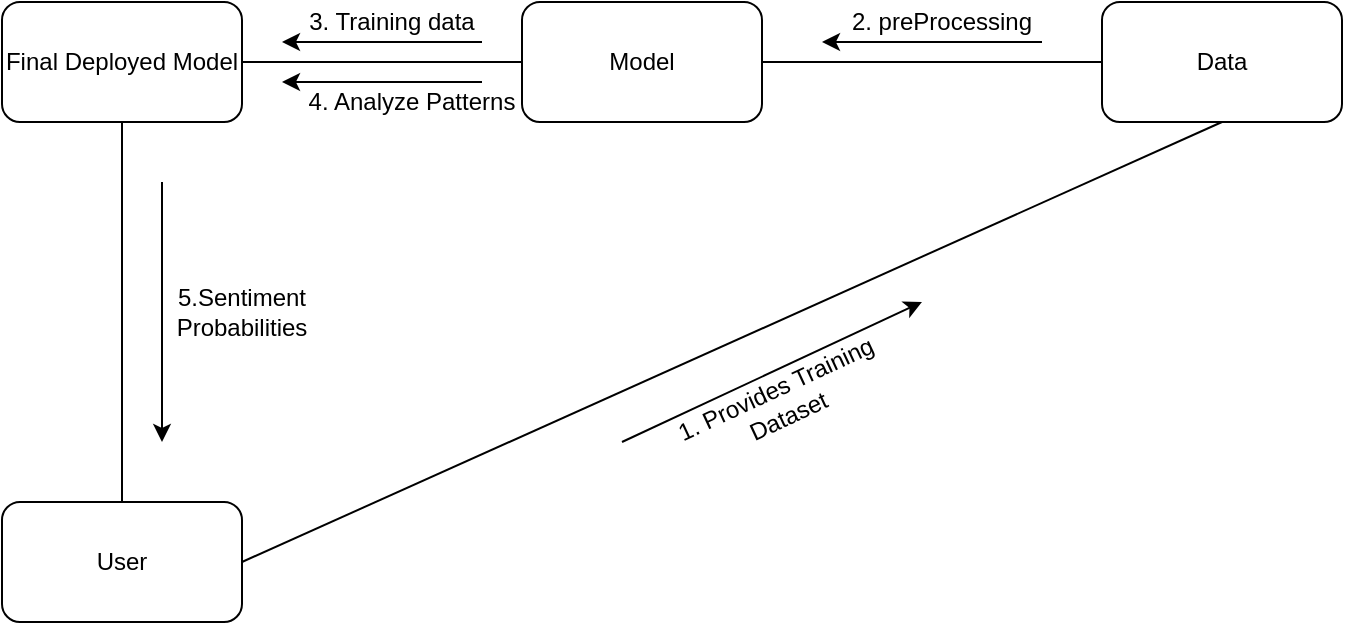 <mxfile version="15.7.3" type="device"><diagram id="QT77bbS-I1jMwFIhaOFS" name="Page-1"><mxGraphModel dx="1038" dy="489" grid="1" gridSize="10" guides="1" tooltips="1" connect="1" arrows="1" fold="1" page="1" pageScale="1" pageWidth="850" pageHeight="1100" math="0" shadow="0"><root><mxCell id="0"/><mxCell id="1" parent="0"/><mxCell id="f8Au8rd_QsMYBHEvzAK5-1" value="User" style="rounded=1;whiteSpace=wrap;html=1;" parent="1" vertex="1"><mxGeometry x="100" y="410" width="120" height="60" as="geometry"/></mxCell><mxCell id="f8Au8rd_QsMYBHEvzAK5-2" value="Final Deployed Model" style="rounded=1;whiteSpace=wrap;html=1;" parent="1" vertex="1"><mxGeometry x="100" y="160" width="120" height="60" as="geometry"/></mxCell><mxCell id="f8Au8rd_QsMYBHEvzAK5-3" value="Model" style="rounded=1;whiteSpace=wrap;html=1;" parent="1" vertex="1"><mxGeometry x="360" y="160" width="120" height="60" as="geometry"/></mxCell><mxCell id="f8Au8rd_QsMYBHEvzAK5-4" value="Data" style="rounded=1;whiteSpace=wrap;html=1;" parent="1" vertex="1"><mxGeometry x="650" y="160" width="120" height="60" as="geometry"/></mxCell><mxCell id="f8Au8rd_QsMYBHEvzAK5-5" value="" style="endArrow=none;html=1;exitX=1;exitY=0.5;exitDx=0;exitDy=0;entryX=0.5;entryY=1;entryDx=0;entryDy=0;" parent="1" source="f8Au8rd_QsMYBHEvzAK5-1" target="f8Au8rd_QsMYBHEvzAK5-4" edge="1"><mxGeometry width="50" height="50" relative="1" as="geometry"><mxPoint x="400" y="310" as="sourcePoint"/><mxPoint x="450" y="260" as="targetPoint"/></mxGeometry></mxCell><mxCell id="f8Au8rd_QsMYBHEvzAK5-6" value="" style="endArrow=none;html=1;exitX=0.5;exitY=0;exitDx=0;exitDy=0;entryX=0.5;entryY=1;entryDx=0;entryDy=0;" parent="1" source="f8Au8rd_QsMYBHEvzAK5-1" target="f8Au8rd_QsMYBHEvzAK5-2" edge="1"><mxGeometry width="50" height="50" relative="1" as="geometry"><mxPoint x="400" y="310" as="sourcePoint"/><mxPoint x="450" y="260" as="targetPoint"/></mxGeometry></mxCell><mxCell id="f8Au8rd_QsMYBHEvzAK5-7" value="" style="endArrow=none;html=1;exitX=1;exitY=0.5;exitDx=0;exitDy=0;entryX=0;entryY=0.5;entryDx=0;entryDy=0;" parent="1" source="f8Au8rd_QsMYBHEvzAK5-2" target="f8Au8rd_QsMYBHEvzAK5-3" edge="1"><mxGeometry width="50" height="50" relative="1" as="geometry"><mxPoint x="400" y="310" as="sourcePoint"/><mxPoint x="450" y="260" as="targetPoint"/></mxGeometry></mxCell><mxCell id="f8Au8rd_QsMYBHEvzAK5-8" value="" style="endArrow=none;html=1;entryX=0;entryY=0.5;entryDx=0;entryDy=0;exitX=1;exitY=0.5;exitDx=0;exitDy=0;" parent="1" source="f8Au8rd_QsMYBHEvzAK5-3" target="f8Au8rd_QsMYBHEvzAK5-4" edge="1"><mxGeometry width="50" height="50" relative="1" as="geometry"><mxPoint x="400" y="310" as="sourcePoint"/><mxPoint x="450" y="260" as="targetPoint"/></mxGeometry></mxCell><mxCell id="f8Au8rd_QsMYBHEvzAK5-9" value="" style="endArrow=classic;html=1;" parent="1" edge="1"><mxGeometry width="50" height="50" relative="1" as="geometry"><mxPoint x="410" y="380" as="sourcePoint"/><mxPoint x="560" y="310" as="targetPoint"/></mxGeometry></mxCell><mxCell id="f8Au8rd_QsMYBHEvzAK5-10" value="1. Provides Training Dataset" style="text;html=1;strokeColor=none;fillColor=none;align=center;verticalAlign=middle;whiteSpace=wrap;rounded=0;rotation=-25;" parent="1" vertex="1"><mxGeometry x="425" y="350" width="130" height="20" as="geometry"/></mxCell><mxCell id="f8Au8rd_QsMYBHEvzAK5-11" value="" style="endArrow=classic;html=1;" parent="1" edge="1"><mxGeometry width="50" height="50" relative="1" as="geometry"><mxPoint x="180" y="250" as="sourcePoint"/><mxPoint x="180" y="380" as="targetPoint"/></mxGeometry></mxCell><mxCell id="f8Au8rd_QsMYBHEvzAK5-12" value="5.Sentiment Probabilities" style="text;html=1;strokeColor=none;fillColor=none;align=center;verticalAlign=middle;whiteSpace=wrap;rounded=0;" parent="1" vertex="1"><mxGeometry x="180" y="300" width="80" height="30" as="geometry"/></mxCell><mxCell id="f8Au8rd_QsMYBHEvzAK5-13" value="" style="endArrow=classic;html=1;" parent="1" edge="1"><mxGeometry width="50" height="50" relative="1" as="geometry"><mxPoint x="620" y="180" as="sourcePoint"/><mxPoint x="510" y="180" as="targetPoint"/></mxGeometry></mxCell><mxCell id="f8Au8rd_QsMYBHEvzAK5-14" value="2. preProcessing" style="text;html=1;strokeColor=none;fillColor=none;align=center;verticalAlign=middle;whiteSpace=wrap;rounded=0;" parent="1" vertex="1"><mxGeometry x="510" y="160" width="120" height="20" as="geometry"/></mxCell><mxCell id="f8Au8rd_QsMYBHEvzAK5-15" value="" style="endArrow=classic;html=1;" parent="1" edge="1"><mxGeometry width="50" height="50" relative="1" as="geometry"><mxPoint x="340" y="180" as="sourcePoint"/><mxPoint x="240" y="180" as="targetPoint"/></mxGeometry></mxCell><mxCell id="f8Au8rd_QsMYBHEvzAK5-16" value="3. Training data" style="text;html=1;strokeColor=none;fillColor=none;align=center;verticalAlign=middle;whiteSpace=wrap;rounded=0;" parent="1" vertex="1"><mxGeometry x="250" y="160" width="90" height="20" as="geometry"/></mxCell><mxCell id="f8Au8rd_QsMYBHEvzAK5-17" value="" style="endArrow=classic;html=1;" parent="1" edge="1"><mxGeometry width="50" height="50" relative="1" as="geometry"><mxPoint x="340" y="200" as="sourcePoint"/><mxPoint x="240" y="200" as="targetPoint"/></mxGeometry></mxCell><mxCell id="f8Au8rd_QsMYBHEvzAK5-18" value="4. Analyze Patterns" style="text;html=1;strokeColor=none;fillColor=none;align=center;verticalAlign=middle;whiteSpace=wrap;rounded=0;" parent="1" vertex="1"><mxGeometry x="250" y="200" width="110" height="20" as="geometry"/></mxCell></root></mxGraphModel></diagram></mxfile>